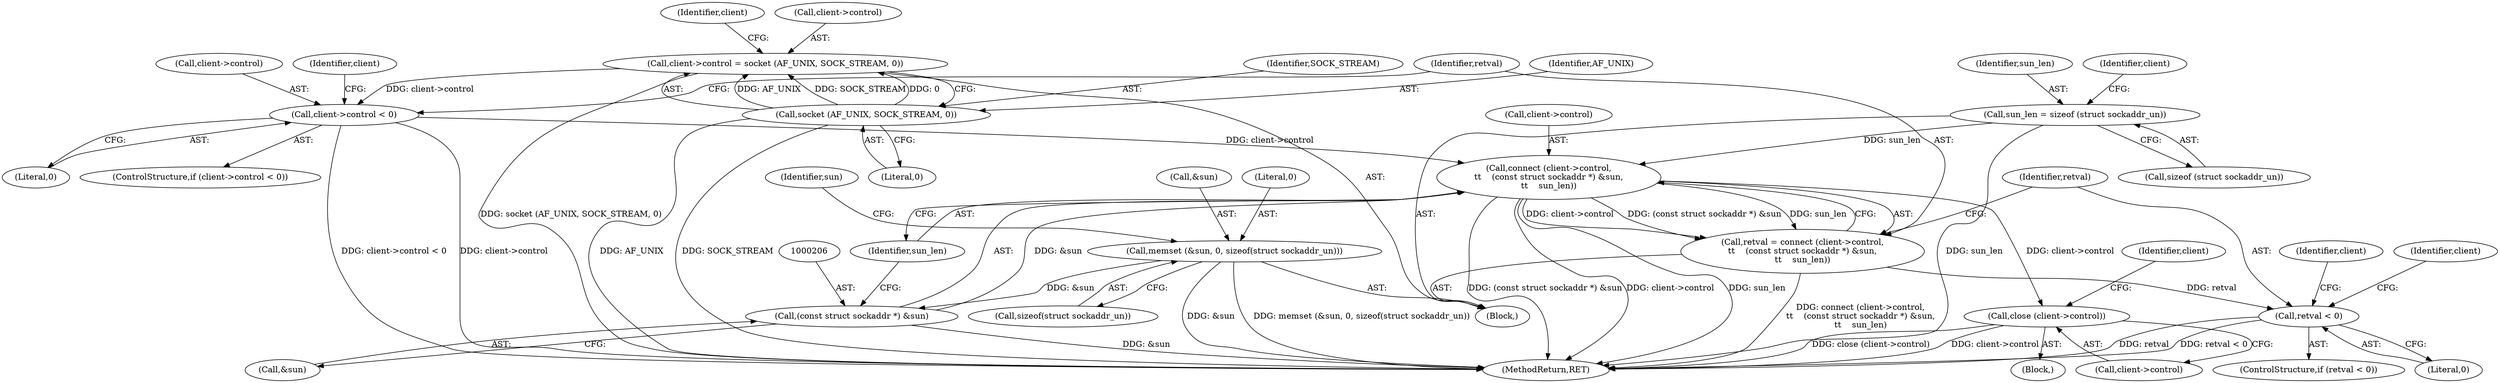 digraph "0_libfep_293d9d3f_0@API" {
"1000201" [label="(Call,connect (client->control,\n\t\t    (const struct sockaddr *) &sun,\n\t\t    sun_len))"];
"1000189" [label="(Call,client->control < 0)"];
"1000180" [label="(Call,client->control = socket (AF_UNIX, SOCK_STREAM, 0))"];
"1000184" [label="(Call,socket (AF_UNIX, SOCK_STREAM, 0))"];
"1000205" [label="(Call,(const struct sockaddr *) &sun)"];
"1000158" [label="(Call,memset (&sun, 0, sizeof(struct sockaddr_un)))"];
"1000176" [label="(Call,sun_len = sizeof (struct sockaddr_un))"];
"1000199" [label="(Call,retval = connect (client->control,\n\t\t    (const struct sockaddr *) &sun,\n\t\t    sun_len))"];
"1000211" [label="(Call,retval < 0)"];
"1000215" [label="(Call,close (client->control))"];
"1000189" [label="(Call,client->control < 0)"];
"1000184" [label="(Call,socket (AF_UNIX, SOCK_STREAM, 0))"];
"1000102" [label="(Block,)"];
"1000220" [label="(Identifier,client)"];
"1000199" [label="(Call,retval = connect (client->control,\n\t\t    (const struct sockaddr *) &sun,\n\t\t    sun_len))"];
"1000182" [label="(Identifier,client)"];
"1000180" [label="(Call,client->control = socket (AF_UNIX, SOCK_STREAM, 0))"];
"1000196" [label="(Identifier,client)"];
"1000225" [label="(MethodReturn,RET)"];
"1000166" [label="(Identifier,sun)"];
"1000212" [label="(Identifier,retval)"];
"1000205" [label="(Call,(const struct sockaddr *) &sun)"];
"1000213" [label="(Literal,0)"];
"1000207" [label="(Call,&sun)"];
"1000178" [label="(Call,sizeof (struct sockaddr_un))"];
"1000193" [label="(Literal,0)"];
"1000191" [label="(Identifier,client)"];
"1000190" [label="(Call,client->control)"];
"1000186" [label="(Identifier,SOCK_STREAM)"];
"1000176" [label="(Call,sun_len = sizeof (struct sockaddr_un))"];
"1000187" [label="(Literal,0)"];
"1000211" [label="(Call,retval < 0)"];
"1000200" [label="(Identifier,retval)"];
"1000159" [label="(Call,&sun)"];
"1000216" [label="(Call,client->control)"];
"1000224" [label="(Identifier,client)"];
"1000161" [label="(Literal,0)"];
"1000217" [label="(Identifier,client)"];
"1000158" [label="(Call,memset (&sun, 0, sizeof(struct sockaddr_un)))"];
"1000210" [label="(ControlStructure,if (retval < 0))"];
"1000185" [label="(Identifier,AF_UNIX)"];
"1000214" [label="(Block,)"];
"1000201" [label="(Call,connect (client->control,\n\t\t    (const struct sockaddr *) &sun,\n\t\t    sun_len))"];
"1000181" [label="(Call,client->control)"];
"1000177" [label="(Identifier,sun_len)"];
"1000209" [label="(Identifier,sun_len)"];
"1000202" [label="(Call,client->control)"];
"1000162" [label="(Call,sizeof(struct sockaddr_un))"];
"1000215" [label="(Call,close (client->control))"];
"1000188" [label="(ControlStructure,if (client->control < 0))"];
"1000201" -> "1000199"  [label="AST: "];
"1000201" -> "1000209"  [label="CFG: "];
"1000202" -> "1000201"  [label="AST: "];
"1000205" -> "1000201"  [label="AST: "];
"1000209" -> "1000201"  [label="AST: "];
"1000199" -> "1000201"  [label="CFG: "];
"1000201" -> "1000225"  [label="DDG: sun_len"];
"1000201" -> "1000225"  [label="DDG: (const struct sockaddr *) &sun"];
"1000201" -> "1000225"  [label="DDG: client->control"];
"1000201" -> "1000199"  [label="DDG: client->control"];
"1000201" -> "1000199"  [label="DDG: (const struct sockaddr *) &sun"];
"1000201" -> "1000199"  [label="DDG: sun_len"];
"1000189" -> "1000201"  [label="DDG: client->control"];
"1000205" -> "1000201"  [label="DDG: &sun"];
"1000176" -> "1000201"  [label="DDG: sun_len"];
"1000201" -> "1000215"  [label="DDG: client->control"];
"1000189" -> "1000188"  [label="AST: "];
"1000189" -> "1000193"  [label="CFG: "];
"1000190" -> "1000189"  [label="AST: "];
"1000193" -> "1000189"  [label="AST: "];
"1000196" -> "1000189"  [label="CFG: "];
"1000200" -> "1000189"  [label="CFG: "];
"1000189" -> "1000225"  [label="DDG: client->control < 0"];
"1000189" -> "1000225"  [label="DDG: client->control"];
"1000180" -> "1000189"  [label="DDG: client->control"];
"1000180" -> "1000102"  [label="AST: "];
"1000180" -> "1000184"  [label="CFG: "];
"1000181" -> "1000180"  [label="AST: "];
"1000184" -> "1000180"  [label="AST: "];
"1000191" -> "1000180"  [label="CFG: "];
"1000180" -> "1000225"  [label="DDG: socket (AF_UNIX, SOCK_STREAM, 0)"];
"1000184" -> "1000180"  [label="DDG: AF_UNIX"];
"1000184" -> "1000180"  [label="DDG: SOCK_STREAM"];
"1000184" -> "1000180"  [label="DDG: 0"];
"1000184" -> "1000187"  [label="CFG: "];
"1000185" -> "1000184"  [label="AST: "];
"1000186" -> "1000184"  [label="AST: "];
"1000187" -> "1000184"  [label="AST: "];
"1000184" -> "1000225"  [label="DDG: AF_UNIX"];
"1000184" -> "1000225"  [label="DDG: SOCK_STREAM"];
"1000205" -> "1000207"  [label="CFG: "];
"1000206" -> "1000205"  [label="AST: "];
"1000207" -> "1000205"  [label="AST: "];
"1000209" -> "1000205"  [label="CFG: "];
"1000205" -> "1000225"  [label="DDG: &sun"];
"1000158" -> "1000205"  [label="DDG: &sun"];
"1000158" -> "1000102"  [label="AST: "];
"1000158" -> "1000162"  [label="CFG: "];
"1000159" -> "1000158"  [label="AST: "];
"1000161" -> "1000158"  [label="AST: "];
"1000162" -> "1000158"  [label="AST: "];
"1000166" -> "1000158"  [label="CFG: "];
"1000158" -> "1000225"  [label="DDG: &sun"];
"1000158" -> "1000225"  [label="DDG: memset (&sun, 0, sizeof(struct sockaddr_un))"];
"1000176" -> "1000102"  [label="AST: "];
"1000176" -> "1000178"  [label="CFG: "];
"1000177" -> "1000176"  [label="AST: "];
"1000178" -> "1000176"  [label="AST: "];
"1000182" -> "1000176"  [label="CFG: "];
"1000176" -> "1000225"  [label="DDG: sun_len"];
"1000199" -> "1000102"  [label="AST: "];
"1000200" -> "1000199"  [label="AST: "];
"1000212" -> "1000199"  [label="CFG: "];
"1000199" -> "1000225"  [label="DDG: connect (client->control,\n\t\t    (const struct sockaddr *) &sun,\n\t\t    sun_len)"];
"1000199" -> "1000211"  [label="DDG: retval"];
"1000211" -> "1000210"  [label="AST: "];
"1000211" -> "1000213"  [label="CFG: "];
"1000212" -> "1000211"  [label="AST: "];
"1000213" -> "1000211"  [label="AST: "];
"1000217" -> "1000211"  [label="CFG: "];
"1000224" -> "1000211"  [label="CFG: "];
"1000211" -> "1000225"  [label="DDG: retval"];
"1000211" -> "1000225"  [label="DDG: retval < 0"];
"1000215" -> "1000214"  [label="AST: "];
"1000215" -> "1000216"  [label="CFG: "];
"1000216" -> "1000215"  [label="AST: "];
"1000220" -> "1000215"  [label="CFG: "];
"1000215" -> "1000225"  [label="DDG: client->control"];
"1000215" -> "1000225"  [label="DDG: close (client->control)"];
}
